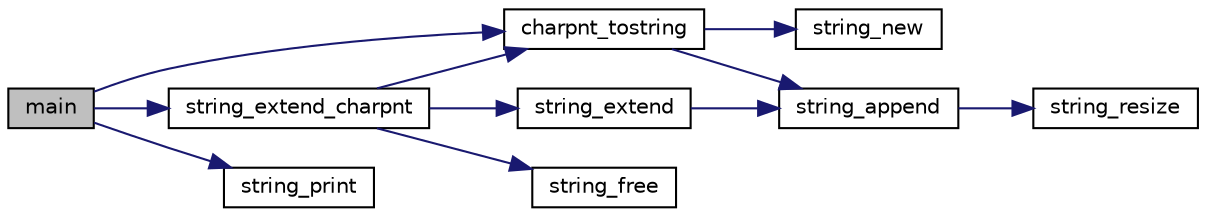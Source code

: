 digraph "main"
{
 // INTERACTIVE_SVG=YES
 // LATEX_PDF_SIZE
  edge [fontname="Helvetica",fontsize="10",labelfontname="Helvetica",labelfontsize="10"];
  node [fontname="Helvetica",fontsize="10",shape=record];
  rankdir="LR";
  Node4 [label="main",height=0.2,width=0.4,color="black", fillcolor="grey75", style="filled", fontcolor="black",tooltip=" "];
  Node4 -> Node5 [color="midnightblue",fontsize="10",style="solid",fontname="Helvetica"];
  Node5 [label="charpnt_tostring",height=0.2,width=0.4,color="black", fillcolor="white", style="filled",URL="$conversions_8h.html#a2e02c5260606b2cf7dc793938f1f379a",tooltip=" "];
  Node5 -> Node6 [color="midnightblue",fontsize="10",style="solid",fontname="Helvetica"];
  Node6 [label="string_new",height=0.2,width=0.4,color="black", fillcolor="white", style="filled",URL="$string_8h.html#a5fe0a275d8ad9d1b486257d32be21ca1",tooltip=" "];
  Node5 -> Node7 [color="midnightblue",fontsize="10",style="solid",fontname="Helvetica"];
  Node7 [label="string_append",height=0.2,width=0.4,color="black", fillcolor="white", style="filled",URL="$string_8h.html#a4acd3723240500d90b439dc12661415d",tooltip=" "];
  Node7 -> Node8 [color="midnightblue",fontsize="10",style="solid",fontname="Helvetica"];
  Node8 [label="string_resize",height=0.2,width=0.4,color="black", fillcolor="white", style="filled",URL="$string_8h.html#aa1acc465867856e8830dafb26bb6e4dd",tooltip=" "];
  Node4 -> Node9 [color="midnightblue",fontsize="10",style="solid",fontname="Helvetica"];
  Node9 [label="string_extend_charpnt",height=0.2,width=0.4,color="black", fillcolor="white", style="filled",URL="$string_8h.html#a14a252f4a366a55e9ec801d5a5442187",tooltip=" "];
  Node9 -> Node5 [color="midnightblue",fontsize="10",style="solid",fontname="Helvetica"];
  Node9 -> Node10 [color="midnightblue",fontsize="10",style="solid",fontname="Helvetica"];
  Node10 [label="string_extend",height=0.2,width=0.4,color="black", fillcolor="white", style="filled",URL="$string_8h.html#aa6bffdfdeecb595a0e76b3c924e4939b",tooltip=" "];
  Node10 -> Node7 [color="midnightblue",fontsize="10",style="solid",fontname="Helvetica"];
  Node9 -> Node11 [color="midnightblue",fontsize="10",style="solid",fontname="Helvetica"];
  Node11 [label="string_free",height=0.2,width=0.4,color="black", fillcolor="white", style="filled",URL="$string_8h.html#a8b16f1091818ecf0f5ba9dc5206958d6",tooltip=" "];
  Node4 -> Node12 [color="midnightblue",fontsize="10",style="solid",fontname="Helvetica"];
  Node12 [label="string_print",height=0.2,width=0.4,color="black", fillcolor="white", style="filled",URL="$string_8h.html#a016360bcefca9b673af0bd9f0a003357",tooltip=" "];
}
